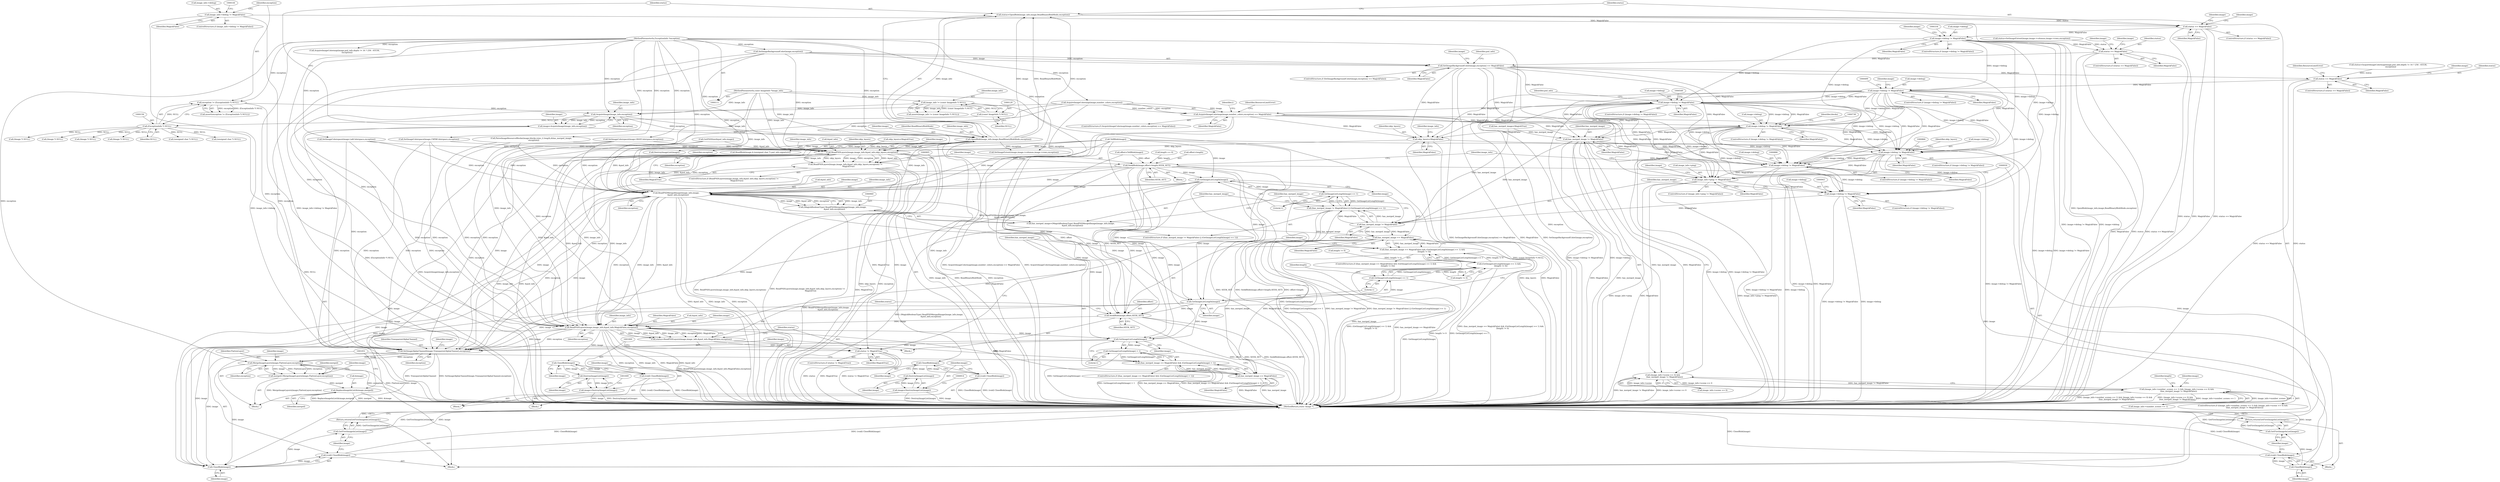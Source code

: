 digraph "0_ImageMagick_4b1b9c0522628887195bad3a6723f7000b0c9a58@pointer" {
"1000328" [label="(Call,image->debug != MagickFalse)"];
"1000177" [label="(Call,status == MagickFalse)"];
"1000169" [label="(Call,status=OpenBlob(image_info,image,ReadBinaryBlobMode,exception))"];
"1000171" [label="(Call,OpenBlob(image_info,image,ReadBinaryBlobMode,exception))"];
"1000166" [label="(Call,AcquireImage(image_info,exception))"];
"1000126" [label="(Call,image_info != (const ImageInfo *) NULL)"];
"1000112" [label="(MethodParameterIn,const ImageInfo *image_info)"];
"1000128" [label="(Call,(const ImageInfo *) NULL)"];
"1000153" [label="(Call,exception != (ExceptionInfo *) NULL)"];
"1000113" [label="(MethodParameterIn,ExceptionInfo *exception)"];
"1000155" [label="(Call,(ExceptionInfo *) NULL)"];
"1000164" [label="(Call,image=AcquireImage(image_info,exception))"];
"1000138" [label="(Call,image_info->debug != MagickFalse)"];
"1000398" [label="(Call,status == MagickFalse)"];
"1000405" [label="(Call,SetImageBackgroundColor(image,exception) == MagickFalse)"];
"1000486" [label="(Call,status == MagickFalse)"];
"1000493" [label="(Call,image->debug != MagickFalse)"];
"1000543" [label="(Call,image->debug != MagickFalse)"];
"1000611" [label="(Call,AcquireImageColormap(image,number_colors,exception) == MagickFalse)"];
"1000732" [label="(Call,image->debug != MagickFalse)"];
"1000839" [label="(Call,skip_layers=MagickFalse)"];
"1000895" [label="(Call,ReadPSDLayers(image,image_info,&psd_info,skip_layers,exception))"];
"1000894" [label="(Call,ReadPSDLayers(image,image_info,&psd_info,skip_layers,exception) !=\n          MagickTrue)"];
"1000995" [label="(Call,status != MagickTrue)"];
"1000906" [label="(Call,CloseBlob(image))"];
"1000904" [label="(Call,(void) CloseBlob(image))"];
"1000910" [label="(Call,DestroyImageList(image))"];
"1000908" [label="(Call,image=DestroyImageList(image))"];
"1000916" [label="(Call,SeekBlob(image,offset+length,SEEK_SET))"];
"1000931" [label="(Call,CloseBlob(image))"];
"1000929" [label="(Call,(void) CloseBlob(image))"];
"1000934" [label="(Call,GetFirstImageInList(image))"];
"1000933" [label="(Return,return(GetFirstImageInList(image));)"];
"1000954" [label="(Call,GetImageListLength(image))"];
"1000953" [label="(Call,GetImageListLength(image) == 1)"];
"1000949" [label="(Call,(has_merged_image != MagickFalse) || (GetImageListLength(image) == 1))"];
"1000961" [label="(Call,ReadPSDMergedImage(image_info,image,\n      &psd_info,exception))"];
"1000959" [label="(Call,(MagickBooleanType) ReadPSDMergedImage(image_info,image,\n      &psd_info,exception))"];
"1000957" [label="(Call,has_merged_image=(MagickBooleanType) ReadPSDMergedImage(image_info,image,\n      &psd_info,exception))"];
"1000969" [label="(Call,has_merged_image == MagickFalse)"];
"1000968" [label="(Call,(has_merged_image == MagickFalse) && (GetImageListLength(image) == 1) &&\n      (length != 0))"];
"1000987" [label="(Call,ReadPSDLayers(image,image_info,&psd_info,MagickFalse,exception))"];
"1000985" [label="(Call,status=ReadPSDLayers(image,image_info,&psd_info,MagickFalse,exception))"];
"1001001" [label="(Call,CloseBlob(image))"];
"1000999" [label="(Call,(void) CloseBlob(image))"];
"1001005" [label="(Call,DestroyImageList(image))"];
"1001003" [label="(Call,image=DestroyImageList(image))"];
"1001013" [label="(Call,has_merged_image == MagickFalse)"];
"1001012" [label="(Call,(has_merged_image == MagickFalse) && (GetImageListLength(image) > 1))"];
"1001017" [label="(Call,GetImageListLength(image))"];
"1001016" [label="(Call,GetImageListLength(image) > 1)"];
"1001022" [label="(Call,SetImageAlphaChannel(image,TransparentAlphaChannel,exception))"];
"1001042" [label="(Call,MergeImageLayers(image,FlattenLayer,exception))"];
"1001040" [label="(Call,merged=MergeImageLayers(image,FlattenLayer,exception))"];
"1001046" [label="(Call,ReplaceImageInList(&image,merged))"];
"1001052" [label="(Call,CloseBlob(image))"];
"1001050" [label="(Call,(void) CloseBlob(image))"];
"1001055" [label="(Call,GetFirstImageInList(image))"];
"1001054" [label="(Return,return(GetFirstImageInList(image));)"];
"1000974" [label="(Call,GetImageListLength(image))"];
"1000973" [label="(Call,GetImageListLength(image) == 1)"];
"1000972" [label="(Call,(GetImageListLength(image) == 1) &&\n      (length != 0))"];
"1000981" [label="(Call,SeekBlob(image,offset,SEEK_SET))"];
"1000855" [label="(Call,has_merged_image != MagickFalse)"];
"1000849" [label="(Call,(image_info->scene == 0) &&\n      (has_merged_image != MagickFalse))"];
"1000843" [label="(Call,(image_info->number_scenes == 1) && (image_info->scene == 0) &&\n      (has_merged_image != MagickFalse))"];
"1000860" [label="(Call,image->debug != MagickFalse)"];
"1000880" [label="(Call,image->debug != MagickFalse)"];
"1000923" [label="(Call,image_info->ping != MagickFalse)"];
"1000937" [label="(Call,image->debug != MagickFalse)"];
"1000950" [label="(Call,has_merged_image != MagickFalse)"];
"1000173" [label="(Identifier,image)"];
"1000951" [label="(Identifier,has_merged_image)"];
"1000937" [label="(Call,image->debug != MagickFalse)"];
"1000139" [label="(Call,image_info->debug)"];
"1000404" [label="(ControlStructure,if (SetImageBackgroundColor(image,exception) == MagickFalse))"];
"1001053" [label="(Identifier,image)"];
"1001055" [label="(Call,GetFirstImageInList(image))"];
"1000492" [label="(ControlStructure,if (image->debug != MagickFalse))"];
"1001003" [label="(Call,image=DestroyImageList(image))"];
"1000939" [label="(Identifier,image)"];
"1000611" [label="(Call,AcquireImageColormap(image,number_colors,exception) == MagickFalse)"];
"1000897" [label="(Identifier,image_info)"];
"1000818" [label="(Call,GetPSDSize(&psd_info,image))"];
"1000497" [label="(Identifier,MagickFalse)"];
"1000610" [label="(ControlStructure,if (AcquireImageColormap(image,number_colors,exception) == MagickFalse))"];
"1001054" [label="(Return,return(GetFirstImageInList(image));)"];
"1001005" [label="(Call,DestroyImageList(image))"];
"1000849" [label="(Call,(image_info->scene == 0) &&\n      (has_merged_image != MagickFalse))"];
"1001049" [label="(Identifier,merged)"];
"1000425" [label="(Call,SetImageColorspace(image,LabColorspace,exception))"];
"1000732" [label="(Call,image->debug != MagickFalse)"];
"1000733" [label="(Call,image->debug)"];
"1000933" [label="(Return,return(GetFirstImageInList(image));)"];
"1000956" [label="(Literal,1)"];
"1000999" [label="(Call,(void) CloseBlob(image))"];
"1001046" [label="(Call,ReplaceImageInList(&image,merged))"];
"1000493" [label="(Call,image->debug != MagickFalse)"];
"1000850" [label="(Call,image_info->scene == 0)"];
"1000557" [label="(Identifier,psd_info)"];
"1000968" [label="(Call,(has_merged_image == MagickFalse) && (GetImageListLength(image) == 1) &&\n      (length != 0))"];
"1001016" [label="(Call,GetImageListLength(image) > 1)"];
"1000174" [label="(Identifier,ReadBinaryBlobMode)"];
"1000128" [label="(Call,(const ImageInfo *) NULL)"];
"1000328" [label="(Call,image->debug != MagickFalse)"];
"1000908" [label="(Call,image=DestroyImageList(image))"];
"1000901" [label="(Identifier,exception)"];
"1000974" [label="(Call,GetImageListLength(image))"];
"1000505" [label="(Identifier,image)"];
"1000906" [label="(Call,CloseBlob(image))"];
"1000964" [label="(Call,&psd_info)"];
"1000924" [label="(Call,image_info->ping)"];
"1000332" [label="(Identifier,MagickFalse)"];
"1000917" [label="(Identifier,image)"];
"1000967" [label="(ControlStructure,if ((has_merged_image == MagickFalse) && (GetImageListLength(image) == 1) &&\n      (length != 0)))"];
"1000893" [label="(ControlStructure,if (ReadPSDLayers(image,image_info,&psd_info,skip_layers,exception) !=\n          MagickTrue))"];
"1000726" [label="(Call,length != 0)"];
"1000488" [label="(Identifier,MagickFalse)"];
"1001045" [label="(Identifier,exception)"];
"1000981" [label="(Call,SeekBlob(image,offset,SEEK_SET))"];
"1001047" [label="(Call,&image)"];
"1000329" [label="(Call,image->debug)"];
"1000169" [label="(Call,status=OpenBlob(image_info,image,ReadBinaryBlobMode,exception))"];
"1000762" [label="(Call,(unsigned char *) NULL)"];
"1000903" [label="(Block,)"];
"1000898" [label="(Call,&psd_info)"];
"1000988" [label="(Identifier,image)"];
"1000397" [label="(ControlStructure,if (status == MagickFalse))"];
"1000983" [label="(Identifier,offset)"];
"1000961" [label="(Call,ReadPSDMergedImage(image_info,image,\n      &psd_info,exception))"];
"1000989" [label="(Identifier,image_info)"];
"1000575" [label="(Call,(unsigned char *) NULL)"];
"1000872" [label="(Identifier,skip_layers)"];
"1000436" [label="(Call,SetImageColorspace(image,CMYKColorspace,exception))"];
"1000948" [label="(ControlStructure,if ((has_merged_image != MagickFalse) || (GetImageListLength(image) == 1)))"];
"1001008" [label="(Call,(Image *) NULL)"];
"1000907" [label="(Identifier,image)"];
"1001050" [label="(Call,(void) CloseBlob(image))"];
"1000186" [label="(Call,(Image *) NULL)"];
"1000367" [label="(Identifier,image)"];
"1000861" [label="(Call,image->debug)"];
"1000490" [label="(Identifier,ResourceLimitError)"];
"1000412" [label="(Identifier,image)"];
"1000994" [label="(ControlStructure,if (status != MagickTrue))"];
"1001023" [label="(Identifier,image)"];
"1000938" [label="(Call,image->debug)"];
"1000731" [label="(ControlStructure,if (image->debug != MagickFalse))"];
"1000972" [label="(Call,(GetImageListLength(image) == 1) &&\n      (length != 0))"];
"1001044" [label="(Identifier,FlattenLayer)"];
"1000978" [label="(Identifier,length)"];
"1000388" [label="(Call,SetImageExtent(image,image->columns,image->rows,exception))"];
"1000543" [label="(Call,image->debug != MagickFalse)"];
"1000936" [label="(ControlStructure,if (image->debug != MagickFalse))"];
"1000910" [label="(Call,DestroyImageList(image))"];
"1000984" [label="(Identifier,SEEK_SET)"];
"1000126" [label="(Call,image_info != (const ImageInfo *) NULL)"];
"1000152" [label="(Call,assert(exception != (ExceptionInfo *) NULL))"];
"1001052" [label="(Call,CloseBlob(image))"];
"1000154" [label="(Identifier,exception)"];
"1000130" [label="(Identifier,NULL)"];
"1000997" [label="(Identifier,MagickTrue)"];
"1001019" [label="(Literal,1)"];
"1000952" [label="(Identifier,MagickFalse)"];
"1000486" [label="(Call,status == MagickFalse)"];
"1001006" [label="(Identifier,image)"];
"1000494" [label="(Call,image->debug)"];
"1000894" [label="(Call,ReadPSDLayers(image,image_info,&psd_info,skip_layers,exception) !=\n          MagickTrue)"];
"1000980" [label="(Block,)"];
"1001011" [label="(ControlStructure,if ((has_merged_image == MagickFalse) && (GetImageListLength(image) > 1)))"];
"1001043" [label="(Identifier,image)"];
"1000900" [label="(Identifier,skip_layers)"];
"1001015" [label="(Identifier,MagickFalse)"];
"1000871" [label="(Call,skip_layers=MagickTrue)"];
"1000504" [label="(Call,SetImageColorspace(image,GRAYColorspace,exception))"];
"1000993" [label="(Identifier,exception)"];
"1000973" [label="(Call,GetImageListLength(image) == 1)"];
"1000977" [label="(Call,length != 0)"];
"1001041" [label="(Identifier,merged)"];
"1000925" [label="(Identifier,image_info)"];
"1001048" [label="(Identifier,image)"];
"1000544" [label="(Call,image->debug)"];
"1000881" [label="(Call,image->debug)"];
"1000405" [label="(Call,SetImageBackgroundColor(image,exception) == MagickFalse)"];
"1000879" [label="(ControlStructure,if (image->debug != MagickFalse))"];
"1000749" [label="(Identifier,blocks)"];
"1000971" [label="(Identifier,MagickFalse)"];
"1000941" [label="(Identifier,MagickFalse)"];
"1000403" [label="(Identifier,image)"];
"1000472" [label="(Call,status=AcquireImageColormap(image,psd_info.depth != 16 ? 256 : 65536,\n        exception))"];
"1000178" [label="(Identifier,status)"];
"1000959" [label="(Call,(MagickBooleanType) ReadPSDMergedImage(image_info,image,\n      &psd_info,exception))"];
"1000996" [label="(Identifier,status)"];
"1000495" [label="(Identifier,image)"];
"1000904" [label="(Call,(void) CloseBlob(image))"];
"1000857" [label="(Identifier,MagickFalse)"];
"1000982" [label="(Identifier,image)"];
"1000992" [label="(Identifier,MagickFalse)"];
"1000860" [label="(Call,image->debug != MagickFalse)"];
"1001001" [label="(Call,CloseBlob(image))"];
"1000191" [label="(Identifier,image)"];
"1001018" [label="(Identifier,image)"];
"1000400" [label="(Identifier,MagickFalse)"];
"1000835" [label="(Call,offset=TellBlob(image))"];
"1000923" [label="(Call,image_info->ping != MagickFalse)"];
"1000864" [label="(Identifier,MagickFalse)"];
"1000327" [label="(ControlStructure,if (image->debug != MagickFalse))"];
"1000841" [label="(Identifier,MagickFalse)"];
"1001040" [label="(Call,merged=MergeImageLayers(image,FlattenLayer,exception))"];
"1000177" [label="(Call,status == MagickFalse)"];
"1000911" [label="(Identifier,image)"];
"1000957" [label="(Call,has_merged_image=(MagickBooleanType) ReadPSDMergedImage(image_info,image,\n      &psd_info,exception))"];
"1000875" [label="(Call,length == 0)"];
"1000963" [label="(Identifier,image)"];
"1000928" [label="(Block,)"];
"1000612" [label="(Call,AcquireImageColormap(image,number_colors,exception))"];
"1000884" [label="(Identifier,MagickFalse)"];
"1000153" [label="(Call,exception != (ExceptionInfo *) NULL)"];
"1000843" [label="(Call,(image_info->number_scenes == 1) && (image_info->scene == 0) &&\n      (has_merged_image != MagickFalse))"];
"1000995" [label="(Call,status != MagickTrue)"];
"1001012" [label="(Call,(has_merged_image == MagickFalse) && (GetImageListLength(image) > 1))"];
"1000921" [label="(Identifier,SEEK_SET)"];
"1000416" [label="(Call,(Image *) NULL)"];
"1000896" [label="(Identifier,image)"];
"1000913" [label="(Call,(Image *) NULL)"];
"1000954" [label="(Call,GetImageListLength(image))"];
"1000125" [label="(Call,assert(image_info != (const ImageInfo *) NULL))"];
"1000909" [label="(Identifier,image)"];
"1000172" [label="(Identifier,image_info)"];
"1001024" [label="(Identifier,TransparentAlphaChannel)"];
"1000929" [label="(Call,(void) CloseBlob(image))"];
"1000182" [label="(Identifier,image)"];
"1000953" [label="(Call,GetImageListLength(image) == 1)"];
"1001004" [label="(Identifier,image)"];
"1000934" [label="(Call,GetFirstImageInList(image))"];
"1000622" [label="(Identifier,i)"];
"1000955" [label="(Identifier,image)"];
"1000167" [label="(Identifier,image_info)"];
"1000114" [label="(Block,)"];
"1000183" [label="(Call,DestroyImageList(image))"];
"1000958" [label="(Identifier,has_merged_image)"];
"1000474" [label="(Call,AcquireImageColormap(image,psd_info.depth != 16 ? 256 : 65536,\n        exception))"];
"1000969" [label="(Call,has_merged_image == MagickFalse)"];
"1001002" [label="(Identifier,image)"];
"1000998" [label="(Block,)"];
"1000138" [label="(Call,image_info->debug != MagickFalse)"];
"1000127" [label="(Identifier,image_info)"];
"1000179" [label="(Identifier,MagickFalse)"];
"1000990" [label="(Call,&psd_info)"];
"1000927" [label="(Identifier,MagickFalse)"];
"1000844" [label="(Call,image_info->number_scenes == 1)"];
"1000618" [label="(Identifier,ResourceLimitError)"];
"1000407" [label="(Identifier,image)"];
"1001029" [label="(Identifier,image)"];
"1000876" [label="(Identifier,length)"];
"1000487" [label="(Identifier,status)"];
"1000113" [label="(MethodParameterIn,ExceptionInfo *exception)"];
"1001042" [label="(Call,MergeImageLayers(image,FlattenLayer,exception))"];
"1000170" [label="(Identifier,status)"];
"1000168" [label="(Identifier,exception)"];
"1000399" [label="(Identifier,status)"];
"1000422" [label="(Identifier,psd_info)"];
"1000137" [label="(ControlStructure,if (image_info->debug != MagickFalse))"];
"1000962" [label="(Identifier,image_info)"];
"1000935" [label="(Identifier,image)"];
"1000892" [label="(Block,)"];
"1000966" [label="(Identifier,exception)"];
"1001020" [label="(Block,)"];
"1000922" [label="(ControlStructure,if (image_info->ping != MagickFalse))"];
"1001013" [label="(Call,has_merged_image == MagickFalse)"];
"1000842" [label="(ControlStructure,if ((image_info->number_scenes == 1) && (image_info->scene == 0) &&\n      (has_merged_image != MagickFalse)))"];
"1000880" [label="(Call,image->debug != MagickFalse)"];
"1001014" [label="(Identifier,has_merged_image)"];
"1000856" [label="(Identifier,has_merged_image)"];
"1000196" [label="(Call,ReadBlob(image,4,(unsigned char *) psd_info.signature))"];
"1000895" [label="(Call,ReadPSDLayers(image,image_info,&psd_info,skip_layers,exception))"];
"1000157" [label="(Identifier,NULL)"];
"1000932" [label="(Identifier,image)"];
"1000949" [label="(Call,(has_merged_image != MagickFalse) || (GetImageListLength(image) == 1))"];
"1000542" [label="(ControlStructure,if (image->debug != MagickFalse))"];
"1000987" [label="(Call,ReadPSDLayers(image,image_info,&psd_info,MagickFalse,exception))"];
"1000409" [label="(Identifier,MagickFalse)"];
"1000950" [label="(Call,has_merged_image != MagickFalse)"];
"1000975" [label="(Identifier,image)"];
"1000902" [label="(Identifier,MagickTrue)"];
"1000406" [label="(Call,SetImageBackgroundColor(image,exception))"];
"1000616" [label="(Identifier,MagickFalse)"];
"1000859" [label="(ControlStructure,if (image->debug != MagickFalse))"];
"1000837" [label="(Call,TellBlob(image))"];
"1000142" [label="(Identifier,MagickFalse)"];
"1000176" [label="(ControlStructure,if (status == MagickFalse))"];
"1000398" [label="(Call,status == MagickFalse)"];
"1000918" [label="(Call,offset+length)"];
"1001017" [label="(Call,GetImageListLength(image))"];
"1001056" [label="(Identifier,image)"];
"1000718" [label="(Call,has_merged_image=MagickTrue)"];
"1000386" [label="(Call,status=SetImageExtent(image,image->columns,image->rows,exception))"];
"1000916" [label="(Call,SeekBlob(image,offset+length,SEEK_SET))"];
"1000976" [label="(Literal,1)"];
"1000171" [label="(Call,OpenBlob(image_info,image,ReadBinaryBlobMode,exception))"];
"1000986" [label="(Identifier,status)"];
"1000931" [label="(Call,CloseBlob(image))"];
"1000970" [label="(Identifier,has_merged_image)"];
"1000862" [label="(Identifier,image)"];
"1000846" [label="(Identifier,image_info)"];
"1000839" [label="(Call,skip_layers=MagickFalse)"];
"1000855" [label="(Call,has_merged_image != MagickFalse)"];
"1000155" [label="(Call,(ExceptionInfo *) NULL)"];
"1000112" [label="(MethodParameterIn,const ImageInfo *image_info)"];
"1001025" [label="(Identifier,exception)"];
"1000840" [label="(Identifier,skip_layers)"];
"1000166" [label="(Call,AcquireImage(image_info,exception))"];
"1001057" [label="(MethodReturn,static Image *)"];
"1000165" [label="(Identifier,image)"];
"1000801" [label="(Call,ParseImageResourceBlocks(image,blocks,(size_t) length,&has_merged_image,\n        exception))"];
"1000485" [label="(ControlStructure,if (status == MagickFalse))"];
"1000164" [label="(Call,image=AcquireImage(image_info,exception))"];
"1000736" [label="(Identifier,MagickFalse)"];
"1000985" [label="(Call,status=ReadPSDLayers(image,image_info,&psd_info,MagickFalse,exception))"];
"1000547" [label="(Identifier,MagickFalse)"];
"1000175" [label="(Identifier,exception)"];
"1001022" [label="(Call,SetImageAlphaChannel(image,TransparentAlphaChannel,exception))"];
"1000328" -> "1000327"  [label="AST: "];
"1000328" -> "1000332"  [label="CFG: "];
"1000329" -> "1000328"  [label="AST: "];
"1000332" -> "1000328"  [label="AST: "];
"1000334" -> "1000328"  [label="CFG: "];
"1000367" -> "1000328"  [label="CFG: "];
"1000328" -> "1001057"  [label="DDG: image->debug != MagickFalse"];
"1000328" -> "1001057"  [label="DDG: image->debug"];
"1000177" -> "1000328"  [label="DDG: MagickFalse"];
"1000328" -> "1000398"  [label="DDG: MagickFalse"];
"1000328" -> "1000493"  [label="DDG: image->debug"];
"1000328" -> "1000543"  [label="DDG: image->debug"];
"1000328" -> "1000732"  [label="DDG: image->debug"];
"1000328" -> "1000860"  [label="DDG: image->debug"];
"1000328" -> "1000880"  [label="DDG: image->debug"];
"1000328" -> "1000937"  [label="DDG: image->debug"];
"1000177" -> "1000176"  [label="AST: "];
"1000177" -> "1000179"  [label="CFG: "];
"1000178" -> "1000177"  [label="AST: "];
"1000179" -> "1000177"  [label="AST: "];
"1000182" -> "1000177"  [label="CFG: "];
"1000191" -> "1000177"  [label="CFG: "];
"1000177" -> "1001057"  [label="DDG: status"];
"1000177" -> "1001057"  [label="DDG: MagickFalse"];
"1000177" -> "1001057"  [label="DDG: status == MagickFalse"];
"1000169" -> "1000177"  [label="DDG: status"];
"1000138" -> "1000177"  [label="DDG: MagickFalse"];
"1000169" -> "1000114"  [label="AST: "];
"1000169" -> "1000171"  [label="CFG: "];
"1000170" -> "1000169"  [label="AST: "];
"1000171" -> "1000169"  [label="AST: "];
"1000178" -> "1000169"  [label="CFG: "];
"1000169" -> "1001057"  [label="DDG: OpenBlob(image_info,image,ReadBinaryBlobMode,exception)"];
"1000171" -> "1000169"  [label="DDG: image_info"];
"1000171" -> "1000169"  [label="DDG: image"];
"1000171" -> "1000169"  [label="DDG: ReadBinaryBlobMode"];
"1000171" -> "1000169"  [label="DDG: exception"];
"1000171" -> "1000175"  [label="CFG: "];
"1000172" -> "1000171"  [label="AST: "];
"1000173" -> "1000171"  [label="AST: "];
"1000174" -> "1000171"  [label="AST: "];
"1000175" -> "1000171"  [label="AST: "];
"1000171" -> "1001057"  [label="DDG: image_info"];
"1000171" -> "1001057"  [label="DDG: ReadBinaryBlobMode"];
"1000171" -> "1001057"  [label="DDG: exception"];
"1000166" -> "1000171"  [label="DDG: image_info"];
"1000166" -> "1000171"  [label="DDG: exception"];
"1000112" -> "1000171"  [label="DDG: image_info"];
"1000164" -> "1000171"  [label="DDG: image"];
"1000113" -> "1000171"  [label="DDG: exception"];
"1000171" -> "1000183"  [label="DDG: image"];
"1000171" -> "1000196"  [label="DDG: image"];
"1000171" -> "1000388"  [label="DDG: exception"];
"1000171" -> "1000895"  [label="DDG: image_info"];
"1000171" -> "1000961"  [label="DDG: image_info"];
"1000171" -> "1000987"  [label="DDG: image_info"];
"1000166" -> "1000164"  [label="AST: "];
"1000166" -> "1000168"  [label="CFG: "];
"1000167" -> "1000166"  [label="AST: "];
"1000168" -> "1000166"  [label="AST: "];
"1000164" -> "1000166"  [label="CFG: "];
"1000166" -> "1000164"  [label="DDG: image_info"];
"1000166" -> "1000164"  [label="DDG: exception"];
"1000126" -> "1000166"  [label="DDG: image_info"];
"1000112" -> "1000166"  [label="DDG: image_info"];
"1000153" -> "1000166"  [label="DDG: exception"];
"1000113" -> "1000166"  [label="DDG: exception"];
"1000126" -> "1000125"  [label="AST: "];
"1000126" -> "1000128"  [label="CFG: "];
"1000127" -> "1000126"  [label="AST: "];
"1000128" -> "1000126"  [label="AST: "];
"1000125" -> "1000126"  [label="CFG: "];
"1000126" -> "1001057"  [label="DDG: (const ImageInfo *) NULL"];
"1000126" -> "1000125"  [label="DDG: image_info"];
"1000126" -> "1000125"  [label="DDG: (const ImageInfo *) NULL"];
"1000112" -> "1000126"  [label="DDG: image_info"];
"1000128" -> "1000126"  [label="DDG: NULL"];
"1000112" -> "1000111"  [label="AST: "];
"1000112" -> "1001057"  [label="DDG: image_info"];
"1000112" -> "1000895"  [label="DDG: image_info"];
"1000112" -> "1000961"  [label="DDG: image_info"];
"1000112" -> "1000987"  [label="DDG: image_info"];
"1000128" -> "1000130"  [label="CFG: "];
"1000129" -> "1000128"  [label="AST: "];
"1000130" -> "1000128"  [label="AST: "];
"1000128" -> "1000155"  [label="DDG: NULL"];
"1000153" -> "1000152"  [label="AST: "];
"1000153" -> "1000155"  [label="CFG: "];
"1000154" -> "1000153"  [label="AST: "];
"1000155" -> "1000153"  [label="AST: "];
"1000152" -> "1000153"  [label="CFG: "];
"1000153" -> "1001057"  [label="DDG: (ExceptionInfo *) NULL"];
"1000153" -> "1000152"  [label="DDG: exception"];
"1000153" -> "1000152"  [label="DDG: (ExceptionInfo *) NULL"];
"1000113" -> "1000153"  [label="DDG: exception"];
"1000155" -> "1000153"  [label="DDG: NULL"];
"1000113" -> "1000111"  [label="AST: "];
"1000113" -> "1001057"  [label="DDG: exception"];
"1000113" -> "1000388"  [label="DDG: exception"];
"1000113" -> "1000406"  [label="DDG: exception"];
"1000113" -> "1000425"  [label="DDG: exception"];
"1000113" -> "1000436"  [label="DDG: exception"];
"1000113" -> "1000474"  [label="DDG: exception"];
"1000113" -> "1000504"  [label="DDG: exception"];
"1000113" -> "1000612"  [label="DDG: exception"];
"1000113" -> "1000801"  [label="DDG: exception"];
"1000113" -> "1000895"  [label="DDG: exception"];
"1000113" -> "1000961"  [label="DDG: exception"];
"1000113" -> "1000987"  [label="DDG: exception"];
"1000113" -> "1001022"  [label="DDG: exception"];
"1000113" -> "1001042"  [label="DDG: exception"];
"1000155" -> "1000157"  [label="CFG: "];
"1000156" -> "1000155"  [label="AST: "];
"1000157" -> "1000155"  [label="AST: "];
"1000155" -> "1001057"  [label="DDG: NULL"];
"1000155" -> "1000186"  [label="DDG: NULL"];
"1000155" -> "1000416"  [label="DDG: NULL"];
"1000155" -> "1000575"  [label="DDG: NULL"];
"1000155" -> "1000762"  [label="DDG: NULL"];
"1000155" -> "1000913"  [label="DDG: NULL"];
"1000155" -> "1001008"  [label="DDG: NULL"];
"1000164" -> "1000114"  [label="AST: "];
"1000165" -> "1000164"  [label="AST: "];
"1000170" -> "1000164"  [label="CFG: "];
"1000164" -> "1001057"  [label="DDG: AcquireImage(image_info,exception)"];
"1000138" -> "1000137"  [label="AST: "];
"1000138" -> "1000142"  [label="CFG: "];
"1000139" -> "1000138"  [label="AST: "];
"1000142" -> "1000138"  [label="AST: "];
"1000144" -> "1000138"  [label="CFG: "];
"1000154" -> "1000138"  [label="CFG: "];
"1000138" -> "1001057"  [label="DDG: image_info->debug"];
"1000138" -> "1001057"  [label="DDG: image_info->debug != MagickFalse"];
"1000398" -> "1000397"  [label="AST: "];
"1000398" -> "1000400"  [label="CFG: "];
"1000399" -> "1000398"  [label="AST: "];
"1000400" -> "1000398"  [label="AST: "];
"1000403" -> "1000398"  [label="CFG: "];
"1000407" -> "1000398"  [label="CFG: "];
"1000398" -> "1001057"  [label="DDG: status == MagickFalse"];
"1000398" -> "1001057"  [label="DDG: MagickFalse"];
"1000398" -> "1001057"  [label="DDG: status"];
"1000386" -> "1000398"  [label="DDG: status"];
"1000398" -> "1000405"  [label="DDG: MagickFalse"];
"1000405" -> "1000404"  [label="AST: "];
"1000405" -> "1000409"  [label="CFG: "];
"1000406" -> "1000405"  [label="AST: "];
"1000409" -> "1000405"  [label="AST: "];
"1000412" -> "1000405"  [label="CFG: "];
"1000422" -> "1000405"  [label="CFG: "];
"1000405" -> "1001057"  [label="DDG: SetImageBackgroundColor(image,exception) == MagickFalse"];
"1000405" -> "1001057"  [label="DDG: MagickFalse"];
"1000405" -> "1001057"  [label="DDG: SetImageBackgroundColor(image,exception)"];
"1000406" -> "1000405"  [label="DDG: image"];
"1000406" -> "1000405"  [label="DDG: exception"];
"1000405" -> "1000486"  [label="DDG: MagickFalse"];
"1000405" -> "1000543"  [label="DDG: MagickFalse"];
"1000405" -> "1000732"  [label="DDG: MagickFalse"];
"1000405" -> "1000839"  [label="DDG: MagickFalse"];
"1000405" -> "1000855"  [label="DDG: MagickFalse"];
"1000405" -> "1000860"  [label="DDG: MagickFalse"];
"1000405" -> "1000880"  [label="DDG: MagickFalse"];
"1000405" -> "1000923"  [label="DDG: MagickFalse"];
"1000486" -> "1000485"  [label="AST: "];
"1000486" -> "1000488"  [label="CFG: "];
"1000487" -> "1000486"  [label="AST: "];
"1000488" -> "1000486"  [label="AST: "];
"1000490" -> "1000486"  [label="CFG: "];
"1000495" -> "1000486"  [label="CFG: "];
"1000486" -> "1001057"  [label="DDG: status == MagickFalse"];
"1000486" -> "1001057"  [label="DDG: status"];
"1000472" -> "1000486"  [label="DDG: status"];
"1000486" -> "1000493"  [label="DDG: MagickFalse"];
"1000493" -> "1000492"  [label="AST: "];
"1000493" -> "1000497"  [label="CFG: "];
"1000494" -> "1000493"  [label="AST: "];
"1000497" -> "1000493"  [label="AST: "];
"1000499" -> "1000493"  [label="CFG: "];
"1000505" -> "1000493"  [label="CFG: "];
"1000493" -> "1001057"  [label="DDG: image->debug"];
"1000493" -> "1001057"  [label="DDG: image->debug != MagickFalse"];
"1000493" -> "1000543"  [label="DDG: image->debug"];
"1000493" -> "1000543"  [label="DDG: MagickFalse"];
"1000493" -> "1000732"  [label="DDG: image->debug"];
"1000493" -> "1000732"  [label="DDG: MagickFalse"];
"1000493" -> "1000839"  [label="DDG: MagickFalse"];
"1000493" -> "1000855"  [label="DDG: MagickFalse"];
"1000493" -> "1000860"  [label="DDG: image->debug"];
"1000493" -> "1000860"  [label="DDG: MagickFalse"];
"1000493" -> "1000880"  [label="DDG: image->debug"];
"1000493" -> "1000880"  [label="DDG: MagickFalse"];
"1000493" -> "1000923"  [label="DDG: MagickFalse"];
"1000493" -> "1000937"  [label="DDG: image->debug"];
"1000543" -> "1000542"  [label="AST: "];
"1000543" -> "1000547"  [label="CFG: "];
"1000544" -> "1000543"  [label="AST: "];
"1000547" -> "1000543"  [label="AST: "];
"1000549" -> "1000543"  [label="CFG: "];
"1000557" -> "1000543"  [label="CFG: "];
"1000543" -> "1001057"  [label="DDG: image->debug != MagickFalse"];
"1000543" -> "1001057"  [label="DDG: image->debug"];
"1000543" -> "1000611"  [label="DDG: MagickFalse"];
"1000543" -> "1000732"  [label="DDG: image->debug"];
"1000543" -> "1000732"  [label="DDG: MagickFalse"];
"1000543" -> "1000839"  [label="DDG: MagickFalse"];
"1000543" -> "1000855"  [label="DDG: MagickFalse"];
"1000543" -> "1000860"  [label="DDG: image->debug"];
"1000543" -> "1000860"  [label="DDG: MagickFalse"];
"1000543" -> "1000880"  [label="DDG: image->debug"];
"1000543" -> "1000880"  [label="DDG: MagickFalse"];
"1000543" -> "1000923"  [label="DDG: MagickFalse"];
"1000543" -> "1000937"  [label="DDG: image->debug"];
"1000611" -> "1000610"  [label="AST: "];
"1000611" -> "1000616"  [label="CFG: "];
"1000612" -> "1000611"  [label="AST: "];
"1000616" -> "1000611"  [label="AST: "];
"1000618" -> "1000611"  [label="CFG: "];
"1000622" -> "1000611"  [label="CFG: "];
"1000611" -> "1001057"  [label="DDG: AcquireImageColormap(image,number_colors,exception) == MagickFalse"];
"1000611" -> "1001057"  [label="DDG: AcquireImageColormap(image,number_colors,exception)"];
"1000612" -> "1000611"  [label="DDG: image"];
"1000612" -> "1000611"  [label="DDG: number_colors"];
"1000612" -> "1000611"  [label="DDG: exception"];
"1000611" -> "1000732"  [label="DDG: MagickFalse"];
"1000611" -> "1000839"  [label="DDG: MagickFalse"];
"1000611" -> "1000855"  [label="DDG: MagickFalse"];
"1000611" -> "1000860"  [label="DDG: MagickFalse"];
"1000611" -> "1000880"  [label="DDG: MagickFalse"];
"1000611" -> "1000923"  [label="DDG: MagickFalse"];
"1000732" -> "1000731"  [label="AST: "];
"1000732" -> "1000736"  [label="CFG: "];
"1000733" -> "1000732"  [label="AST: "];
"1000736" -> "1000732"  [label="AST: "];
"1000738" -> "1000732"  [label="CFG: "];
"1000749" -> "1000732"  [label="CFG: "];
"1000732" -> "1001057"  [label="DDG: image->debug != MagickFalse"];
"1000732" -> "1001057"  [label="DDG: image->debug"];
"1000732" -> "1000839"  [label="DDG: MagickFalse"];
"1000732" -> "1000855"  [label="DDG: MagickFalse"];
"1000732" -> "1000860"  [label="DDG: image->debug"];
"1000732" -> "1000860"  [label="DDG: MagickFalse"];
"1000732" -> "1000880"  [label="DDG: image->debug"];
"1000732" -> "1000880"  [label="DDG: MagickFalse"];
"1000732" -> "1000923"  [label="DDG: MagickFalse"];
"1000732" -> "1000937"  [label="DDG: image->debug"];
"1000839" -> "1000114"  [label="AST: "];
"1000839" -> "1000841"  [label="CFG: "];
"1000840" -> "1000839"  [label="AST: "];
"1000841" -> "1000839"  [label="AST: "];
"1000846" -> "1000839"  [label="CFG: "];
"1000839" -> "1001057"  [label="DDG: skip_layers"];
"1000839" -> "1001057"  [label="DDG: MagickFalse"];
"1000839" -> "1000895"  [label="DDG: skip_layers"];
"1000895" -> "1000894"  [label="AST: "];
"1000895" -> "1000901"  [label="CFG: "];
"1000896" -> "1000895"  [label="AST: "];
"1000897" -> "1000895"  [label="AST: "];
"1000898" -> "1000895"  [label="AST: "];
"1000900" -> "1000895"  [label="AST: "];
"1000901" -> "1000895"  [label="AST: "];
"1000902" -> "1000895"  [label="CFG: "];
"1000895" -> "1001057"  [label="DDG: image_info"];
"1000895" -> "1001057"  [label="DDG: &psd_info"];
"1000895" -> "1001057"  [label="DDG: skip_layers"];
"1000895" -> "1001057"  [label="DDG: exception"];
"1000895" -> "1000894"  [label="DDG: &psd_info"];
"1000895" -> "1000894"  [label="DDG: image_info"];
"1000895" -> "1000894"  [label="DDG: skip_layers"];
"1000895" -> "1000894"  [label="DDG: image"];
"1000895" -> "1000894"  [label="DDG: exception"];
"1000837" -> "1000895"  [label="DDG: image"];
"1000818" -> "1000895"  [label="DDG: &psd_info"];
"1000871" -> "1000895"  [label="DDG: skip_layers"];
"1000425" -> "1000895"  [label="DDG: exception"];
"1000504" -> "1000895"  [label="DDG: exception"];
"1000406" -> "1000895"  [label="DDG: exception"];
"1000801" -> "1000895"  [label="DDG: exception"];
"1000612" -> "1000895"  [label="DDG: exception"];
"1000436" -> "1000895"  [label="DDG: exception"];
"1000895" -> "1000906"  [label="DDG: image"];
"1000895" -> "1000916"  [label="DDG: image"];
"1000895" -> "1000961"  [label="DDG: image_info"];
"1000895" -> "1000961"  [label="DDG: &psd_info"];
"1000895" -> "1000961"  [label="DDG: exception"];
"1000895" -> "1000987"  [label="DDG: image_info"];
"1000895" -> "1000987"  [label="DDG: &psd_info"];
"1000895" -> "1000987"  [label="DDG: exception"];
"1000895" -> "1001022"  [label="DDG: exception"];
"1000894" -> "1000893"  [label="AST: "];
"1000894" -> "1000902"  [label="CFG: "];
"1000902" -> "1000894"  [label="AST: "];
"1000905" -> "1000894"  [label="CFG: "];
"1000917" -> "1000894"  [label="CFG: "];
"1000894" -> "1001057"  [label="DDG: ReadPSDLayers(image,image_info,&psd_info,skip_layers,exception)"];
"1000894" -> "1001057"  [label="DDG: ReadPSDLayers(image,image_info,&psd_info,skip_layers,exception) !=\n          MagickTrue"];
"1000894" -> "1001057"  [label="DDG: MagickTrue"];
"1000894" -> "1000995"  [label="DDG: MagickTrue"];
"1000995" -> "1000994"  [label="AST: "];
"1000995" -> "1000997"  [label="CFG: "];
"1000996" -> "1000995"  [label="AST: "];
"1000997" -> "1000995"  [label="AST: "];
"1001000" -> "1000995"  [label="CFG: "];
"1001014" -> "1000995"  [label="CFG: "];
"1000995" -> "1001057"  [label="DDG: status"];
"1000995" -> "1001057"  [label="DDG: MagickTrue"];
"1000995" -> "1001057"  [label="DDG: status != MagickTrue"];
"1000985" -> "1000995"  [label="DDG: status"];
"1000906" -> "1000904"  [label="AST: "];
"1000906" -> "1000907"  [label="CFG: "];
"1000907" -> "1000906"  [label="AST: "];
"1000904" -> "1000906"  [label="CFG: "];
"1000906" -> "1000904"  [label="DDG: image"];
"1000906" -> "1000910"  [label="DDG: image"];
"1000904" -> "1000903"  [label="AST: "];
"1000905" -> "1000904"  [label="AST: "];
"1000909" -> "1000904"  [label="CFG: "];
"1000904" -> "1001057"  [label="DDG: (void) CloseBlob(image)"];
"1000904" -> "1001057"  [label="DDG: CloseBlob(image)"];
"1000910" -> "1000908"  [label="AST: "];
"1000910" -> "1000911"  [label="CFG: "];
"1000911" -> "1000910"  [label="AST: "];
"1000908" -> "1000910"  [label="CFG: "];
"1000910" -> "1000908"  [label="DDG: image"];
"1000908" -> "1000903"  [label="AST: "];
"1000909" -> "1000908"  [label="AST: "];
"1000914" -> "1000908"  [label="CFG: "];
"1000908" -> "1001057"  [label="DDG: DestroyImageList(image)"];
"1000908" -> "1001057"  [label="DDG: image"];
"1000916" -> "1000892"  [label="AST: "];
"1000916" -> "1000921"  [label="CFG: "];
"1000917" -> "1000916"  [label="AST: "];
"1000918" -> "1000916"  [label="AST: "];
"1000921" -> "1000916"  [label="AST: "];
"1000925" -> "1000916"  [label="CFG: "];
"1000916" -> "1001057"  [label="DDG: offset+length"];
"1000916" -> "1001057"  [label="DDG: SEEK_SET"];
"1000916" -> "1001057"  [label="DDG: SeekBlob(image,offset+length,SEEK_SET)"];
"1000835" -> "1000916"  [label="DDG: offset"];
"1000875" -> "1000916"  [label="DDG: length"];
"1000916" -> "1000931"  [label="DDG: image"];
"1000916" -> "1000954"  [label="DDG: image"];
"1000916" -> "1000961"  [label="DDG: image"];
"1000916" -> "1000974"  [label="DDG: image"];
"1000916" -> "1000981"  [label="DDG: image"];
"1000916" -> "1000981"  [label="DDG: SEEK_SET"];
"1000916" -> "1001017"  [label="DDG: image"];
"1000916" -> "1001022"  [label="DDG: image"];
"1000916" -> "1001052"  [label="DDG: image"];
"1000931" -> "1000929"  [label="AST: "];
"1000931" -> "1000932"  [label="CFG: "];
"1000932" -> "1000931"  [label="AST: "];
"1000929" -> "1000931"  [label="CFG: "];
"1000931" -> "1000929"  [label="DDG: image"];
"1000837" -> "1000931"  [label="DDG: image"];
"1000931" -> "1000934"  [label="DDG: image"];
"1000929" -> "1000928"  [label="AST: "];
"1000930" -> "1000929"  [label="AST: "];
"1000935" -> "1000929"  [label="CFG: "];
"1000929" -> "1001057"  [label="DDG: (void) CloseBlob(image)"];
"1000929" -> "1001057"  [label="DDG: CloseBlob(image)"];
"1000934" -> "1000933"  [label="AST: "];
"1000934" -> "1000935"  [label="CFG: "];
"1000935" -> "1000934"  [label="AST: "];
"1000933" -> "1000934"  [label="CFG: "];
"1000934" -> "1001057"  [label="DDG: image"];
"1000934" -> "1001057"  [label="DDG: GetFirstImageInList(image)"];
"1000934" -> "1000933"  [label="DDG: GetFirstImageInList(image)"];
"1000933" -> "1000928"  [label="AST: "];
"1001057" -> "1000933"  [label="CFG: "];
"1000933" -> "1001057"  [label="DDG: <RET>"];
"1000954" -> "1000953"  [label="AST: "];
"1000954" -> "1000955"  [label="CFG: "];
"1000955" -> "1000954"  [label="AST: "];
"1000956" -> "1000954"  [label="CFG: "];
"1000954" -> "1000953"  [label="DDG: image"];
"1000837" -> "1000954"  [label="DDG: image"];
"1000954" -> "1000961"  [label="DDG: image"];
"1000954" -> "1000974"  [label="DDG: image"];
"1000954" -> "1000981"  [label="DDG: image"];
"1000954" -> "1001017"  [label="DDG: image"];
"1000954" -> "1001022"  [label="DDG: image"];
"1000954" -> "1001052"  [label="DDG: image"];
"1000953" -> "1000949"  [label="AST: "];
"1000953" -> "1000956"  [label="CFG: "];
"1000956" -> "1000953"  [label="AST: "];
"1000949" -> "1000953"  [label="CFG: "];
"1000953" -> "1001057"  [label="DDG: GetImageListLength(image)"];
"1000953" -> "1000949"  [label="DDG: GetImageListLength(image)"];
"1000953" -> "1000949"  [label="DDG: 1"];
"1000949" -> "1000948"  [label="AST: "];
"1000949" -> "1000950"  [label="CFG: "];
"1000950" -> "1000949"  [label="AST: "];
"1000958" -> "1000949"  [label="CFG: "];
"1000970" -> "1000949"  [label="CFG: "];
"1000949" -> "1001057"  [label="DDG: GetImageListLength(image) == 1"];
"1000949" -> "1001057"  [label="DDG: has_merged_image != MagickFalse"];
"1000949" -> "1001057"  [label="DDG: (has_merged_image != MagickFalse) || (GetImageListLength(image) == 1)"];
"1000950" -> "1000949"  [label="DDG: has_merged_image"];
"1000950" -> "1000949"  [label="DDG: MagickFalse"];
"1000961" -> "1000959"  [label="AST: "];
"1000961" -> "1000966"  [label="CFG: "];
"1000962" -> "1000961"  [label="AST: "];
"1000963" -> "1000961"  [label="AST: "];
"1000964" -> "1000961"  [label="AST: "];
"1000966" -> "1000961"  [label="AST: "];
"1000959" -> "1000961"  [label="CFG: "];
"1000961" -> "1001057"  [label="DDG: &psd_info"];
"1000961" -> "1001057"  [label="DDG: image_info"];
"1000961" -> "1001057"  [label="DDG: exception"];
"1000961" -> "1000959"  [label="DDG: image_info"];
"1000961" -> "1000959"  [label="DDG: image"];
"1000961" -> "1000959"  [label="DDG: &psd_info"];
"1000961" -> "1000959"  [label="DDG: exception"];
"1000837" -> "1000961"  [label="DDG: image"];
"1000818" -> "1000961"  [label="DDG: &psd_info"];
"1000425" -> "1000961"  [label="DDG: exception"];
"1000504" -> "1000961"  [label="DDG: exception"];
"1000406" -> "1000961"  [label="DDG: exception"];
"1000801" -> "1000961"  [label="DDG: exception"];
"1000612" -> "1000961"  [label="DDG: exception"];
"1000436" -> "1000961"  [label="DDG: exception"];
"1000961" -> "1000974"  [label="DDG: image"];
"1000961" -> "1000981"  [label="DDG: image"];
"1000961" -> "1000987"  [label="DDG: image_info"];
"1000961" -> "1000987"  [label="DDG: &psd_info"];
"1000961" -> "1000987"  [label="DDG: exception"];
"1000961" -> "1001017"  [label="DDG: image"];
"1000961" -> "1001022"  [label="DDG: image"];
"1000961" -> "1001022"  [label="DDG: exception"];
"1000961" -> "1001052"  [label="DDG: image"];
"1000959" -> "1000957"  [label="AST: "];
"1000960" -> "1000959"  [label="AST: "];
"1000957" -> "1000959"  [label="CFG: "];
"1000959" -> "1001057"  [label="DDG: ReadPSDMergedImage(image_info,image,\n      &psd_info,exception)"];
"1000959" -> "1000957"  [label="DDG: ReadPSDMergedImage(image_info,image,\n      &psd_info,exception)"];
"1000957" -> "1000948"  [label="AST: "];
"1000958" -> "1000957"  [label="AST: "];
"1000970" -> "1000957"  [label="CFG: "];
"1000957" -> "1001057"  [label="DDG: (MagickBooleanType) ReadPSDMergedImage(image_info,image,\n      &psd_info,exception)"];
"1000957" -> "1000969"  [label="DDG: has_merged_image"];
"1000969" -> "1000968"  [label="AST: "];
"1000969" -> "1000971"  [label="CFG: "];
"1000970" -> "1000969"  [label="AST: "];
"1000971" -> "1000969"  [label="AST: "];
"1000975" -> "1000969"  [label="CFG: "];
"1000968" -> "1000969"  [label="CFG: "];
"1000969" -> "1001057"  [label="DDG: has_merged_image"];
"1000969" -> "1000968"  [label="DDG: has_merged_image"];
"1000969" -> "1000968"  [label="DDG: MagickFalse"];
"1000950" -> "1000969"  [label="DDG: has_merged_image"];
"1000950" -> "1000969"  [label="DDG: MagickFalse"];
"1000969" -> "1000987"  [label="DDG: MagickFalse"];
"1000969" -> "1001013"  [label="DDG: has_merged_image"];
"1000969" -> "1001013"  [label="DDG: MagickFalse"];
"1000968" -> "1000967"  [label="AST: "];
"1000968" -> "1000972"  [label="CFG: "];
"1000972" -> "1000968"  [label="AST: "];
"1000982" -> "1000968"  [label="CFG: "];
"1001014" -> "1000968"  [label="CFG: "];
"1000968" -> "1001057"  [label="DDG: (GetImageListLength(image) == 1) &&\n      (length != 0)"];
"1000968" -> "1001057"  [label="DDG: has_merged_image == MagickFalse"];
"1000968" -> "1001057"  [label="DDG: (has_merged_image == MagickFalse) && (GetImageListLength(image) == 1) &&\n      (length != 0)"];
"1000972" -> "1000968"  [label="DDG: GetImageListLength(image) == 1"];
"1000972" -> "1000968"  [label="DDG: length != 0"];
"1000987" -> "1000985"  [label="AST: "];
"1000987" -> "1000993"  [label="CFG: "];
"1000988" -> "1000987"  [label="AST: "];
"1000989" -> "1000987"  [label="AST: "];
"1000990" -> "1000987"  [label="AST: "];
"1000992" -> "1000987"  [label="AST: "];
"1000993" -> "1000987"  [label="AST: "];
"1000985" -> "1000987"  [label="CFG: "];
"1000987" -> "1001057"  [label="DDG: exception"];
"1000987" -> "1001057"  [label="DDG: image_info"];
"1000987" -> "1001057"  [label="DDG: MagickFalse"];
"1000987" -> "1001057"  [label="DDG: &psd_info"];
"1000987" -> "1000985"  [label="DDG: image"];
"1000987" -> "1000985"  [label="DDG: &psd_info"];
"1000987" -> "1000985"  [label="DDG: image_info"];
"1000987" -> "1000985"  [label="DDG: exception"];
"1000987" -> "1000985"  [label="DDG: MagickFalse"];
"1000981" -> "1000987"  [label="DDG: image"];
"1000818" -> "1000987"  [label="DDG: &psd_info"];
"1000425" -> "1000987"  [label="DDG: exception"];
"1000504" -> "1000987"  [label="DDG: exception"];
"1000406" -> "1000987"  [label="DDG: exception"];
"1000801" -> "1000987"  [label="DDG: exception"];
"1000612" -> "1000987"  [label="DDG: exception"];
"1000436" -> "1000987"  [label="DDG: exception"];
"1000987" -> "1001001"  [label="DDG: image"];
"1000987" -> "1001013"  [label="DDG: MagickFalse"];
"1000987" -> "1001017"  [label="DDG: image"];
"1000987" -> "1001022"  [label="DDG: image"];
"1000987" -> "1001022"  [label="DDG: exception"];
"1000987" -> "1001052"  [label="DDG: image"];
"1000985" -> "1000980"  [label="AST: "];
"1000986" -> "1000985"  [label="AST: "];
"1000996" -> "1000985"  [label="CFG: "];
"1000985" -> "1001057"  [label="DDG: ReadPSDLayers(image,image_info,&psd_info,MagickFalse,exception)"];
"1001001" -> "1000999"  [label="AST: "];
"1001001" -> "1001002"  [label="CFG: "];
"1001002" -> "1001001"  [label="AST: "];
"1000999" -> "1001001"  [label="CFG: "];
"1001001" -> "1000999"  [label="DDG: image"];
"1001001" -> "1001005"  [label="DDG: image"];
"1000999" -> "1000998"  [label="AST: "];
"1001000" -> "1000999"  [label="AST: "];
"1001004" -> "1000999"  [label="CFG: "];
"1000999" -> "1001057"  [label="DDG: (void) CloseBlob(image)"];
"1000999" -> "1001057"  [label="DDG: CloseBlob(image)"];
"1001005" -> "1001003"  [label="AST: "];
"1001005" -> "1001006"  [label="CFG: "];
"1001006" -> "1001005"  [label="AST: "];
"1001003" -> "1001005"  [label="CFG: "];
"1001005" -> "1001003"  [label="DDG: image"];
"1001003" -> "1000998"  [label="AST: "];
"1001004" -> "1001003"  [label="AST: "];
"1001009" -> "1001003"  [label="CFG: "];
"1001003" -> "1001057"  [label="DDG: image"];
"1001003" -> "1001057"  [label="DDG: DestroyImageList(image)"];
"1001013" -> "1001012"  [label="AST: "];
"1001013" -> "1001015"  [label="CFG: "];
"1001014" -> "1001013"  [label="AST: "];
"1001015" -> "1001013"  [label="AST: "];
"1001018" -> "1001013"  [label="CFG: "];
"1001012" -> "1001013"  [label="CFG: "];
"1001013" -> "1001057"  [label="DDG: MagickFalse"];
"1001013" -> "1001057"  [label="DDG: has_merged_image"];
"1001013" -> "1001012"  [label="DDG: has_merged_image"];
"1001013" -> "1001012"  [label="DDG: MagickFalse"];
"1001012" -> "1001011"  [label="AST: "];
"1001012" -> "1001016"  [label="CFG: "];
"1001016" -> "1001012"  [label="AST: "];
"1001023" -> "1001012"  [label="CFG: "];
"1001051" -> "1001012"  [label="CFG: "];
"1001012" -> "1001057"  [label="DDG: (has_merged_image == MagickFalse) && (GetImageListLength(image) > 1)"];
"1001012" -> "1001057"  [label="DDG: GetImageListLength(image) > 1"];
"1001012" -> "1001057"  [label="DDG: has_merged_image == MagickFalse"];
"1001016" -> "1001012"  [label="DDG: GetImageListLength(image)"];
"1001016" -> "1001012"  [label="DDG: 1"];
"1001017" -> "1001016"  [label="AST: "];
"1001017" -> "1001018"  [label="CFG: "];
"1001018" -> "1001017"  [label="AST: "];
"1001019" -> "1001017"  [label="CFG: "];
"1001017" -> "1001016"  [label="DDG: image"];
"1000837" -> "1001017"  [label="DDG: image"];
"1000974" -> "1001017"  [label="DDG: image"];
"1001017" -> "1001022"  [label="DDG: image"];
"1001017" -> "1001052"  [label="DDG: image"];
"1001016" -> "1001019"  [label="CFG: "];
"1001019" -> "1001016"  [label="AST: "];
"1001016" -> "1001057"  [label="DDG: GetImageListLength(image)"];
"1001022" -> "1001020"  [label="AST: "];
"1001022" -> "1001025"  [label="CFG: "];
"1001023" -> "1001022"  [label="AST: "];
"1001024" -> "1001022"  [label="AST: "];
"1001025" -> "1001022"  [label="AST: "];
"1001029" -> "1001022"  [label="CFG: "];
"1001022" -> "1001057"  [label="DDG: TransparentAlphaChannel"];
"1001022" -> "1001057"  [label="DDG: SetImageAlphaChannel(image,TransparentAlphaChannel,exception)"];
"1000837" -> "1001022"  [label="DDG: image"];
"1000974" -> "1001022"  [label="DDG: image"];
"1000425" -> "1001022"  [label="DDG: exception"];
"1000504" -> "1001022"  [label="DDG: exception"];
"1000406" -> "1001022"  [label="DDG: exception"];
"1000801" -> "1001022"  [label="DDG: exception"];
"1000612" -> "1001022"  [label="DDG: exception"];
"1000436" -> "1001022"  [label="DDG: exception"];
"1001022" -> "1001042"  [label="DDG: image"];
"1001022" -> "1001042"  [label="DDG: exception"];
"1001042" -> "1001040"  [label="AST: "];
"1001042" -> "1001045"  [label="CFG: "];
"1001043" -> "1001042"  [label="AST: "];
"1001044" -> "1001042"  [label="AST: "];
"1001045" -> "1001042"  [label="AST: "];
"1001040" -> "1001042"  [label="CFG: "];
"1001042" -> "1001057"  [label="DDG: exception"];
"1001042" -> "1001057"  [label="DDG: FlattenLayer"];
"1001042" -> "1001040"  [label="DDG: image"];
"1001042" -> "1001040"  [label="DDG: FlattenLayer"];
"1001042" -> "1001040"  [label="DDG: exception"];
"1001042" -> "1001052"  [label="DDG: image"];
"1001040" -> "1001020"  [label="AST: "];
"1001041" -> "1001040"  [label="AST: "];
"1001048" -> "1001040"  [label="CFG: "];
"1001040" -> "1001057"  [label="DDG: MergeImageLayers(image,FlattenLayer,exception)"];
"1001040" -> "1001046"  [label="DDG: merged"];
"1001046" -> "1001020"  [label="AST: "];
"1001046" -> "1001049"  [label="CFG: "];
"1001047" -> "1001046"  [label="AST: "];
"1001049" -> "1001046"  [label="AST: "];
"1001051" -> "1001046"  [label="CFG: "];
"1001046" -> "1001057"  [label="DDG: merged"];
"1001046" -> "1001057"  [label="DDG: &image"];
"1001046" -> "1001057"  [label="DDG: ReplaceImageInList(&image,merged)"];
"1001052" -> "1001050"  [label="AST: "];
"1001052" -> "1001053"  [label="CFG: "];
"1001053" -> "1001052"  [label="AST: "];
"1001050" -> "1001052"  [label="CFG: "];
"1001052" -> "1001050"  [label="DDG: image"];
"1000837" -> "1001052"  [label="DDG: image"];
"1000974" -> "1001052"  [label="DDG: image"];
"1001052" -> "1001055"  [label="DDG: image"];
"1001050" -> "1000114"  [label="AST: "];
"1001051" -> "1001050"  [label="AST: "];
"1001056" -> "1001050"  [label="CFG: "];
"1001050" -> "1001057"  [label="DDG: (void) CloseBlob(image)"];
"1001050" -> "1001057"  [label="DDG: CloseBlob(image)"];
"1001055" -> "1001054"  [label="AST: "];
"1001055" -> "1001056"  [label="CFG: "];
"1001056" -> "1001055"  [label="AST: "];
"1001054" -> "1001055"  [label="CFG: "];
"1001055" -> "1001057"  [label="DDG: GetFirstImageInList(image)"];
"1001055" -> "1001057"  [label="DDG: image"];
"1001055" -> "1001054"  [label="DDG: GetFirstImageInList(image)"];
"1001054" -> "1000114"  [label="AST: "];
"1001057" -> "1001054"  [label="CFG: "];
"1001054" -> "1001057"  [label="DDG: <RET>"];
"1000974" -> "1000973"  [label="AST: "];
"1000974" -> "1000975"  [label="CFG: "];
"1000975" -> "1000974"  [label="AST: "];
"1000976" -> "1000974"  [label="CFG: "];
"1000974" -> "1000973"  [label="DDG: image"];
"1000837" -> "1000974"  [label="DDG: image"];
"1000974" -> "1000981"  [label="DDG: image"];
"1000973" -> "1000972"  [label="AST: "];
"1000973" -> "1000976"  [label="CFG: "];
"1000976" -> "1000973"  [label="AST: "];
"1000978" -> "1000973"  [label="CFG: "];
"1000972" -> "1000973"  [label="CFG: "];
"1000973" -> "1001057"  [label="DDG: GetImageListLength(image)"];
"1000973" -> "1000972"  [label="DDG: GetImageListLength(image)"];
"1000973" -> "1000972"  [label="DDG: 1"];
"1000972" -> "1000977"  [label="CFG: "];
"1000977" -> "1000972"  [label="AST: "];
"1000972" -> "1001057"  [label="DDG: length != 0"];
"1000972" -> "1001057"  [label="DDG: GetImageListLength(image) == 1"];
"1000977" -> "1000972"  [label="DDG: length"];
"1000977" -> "1000972"  [label="DDG: 0"];
"1000726" -> "1000972"  [label="DDG: length != 0"];
"1000981" -> "1000980"  [label="AST: "];
"1000981" -> "1000984"  [label="CFG: "];
"1000982" -> "1000981"  [label="AST: "];
"1000983" -> "1000981"  [label="AST: "];
"1000984" -> "1000981"  [label="AST: "];
"1000986" -> "1000981"  [label="CFG: "];
"1000981" -> "1001057"  [label="DDG: SEEK_SET"];
"1000981" -> "1001057"  [label="DDG: SeekBlob(image,offset,SEEK_SET)"];
"1000981" -> "1001057"  [label="DDG: offset"];
"1000837" -> "1000981"  [label="DDG: image"];
"1000835" -> "1000981"  [label="DDG: offset"];
"1000855" -> "1000849"  [label="AST: "];
"1000855" -> "1000857"  [label="CFG: "];
"1000856" -> "1000855"  [label="AST: "];
"1000857" -> "1000855"  [label="AST: "];
"1000849" -> "1000855"  [label="CFG: "];
"1000855" -> "1001057"  [label="DDG: MagickFalse"];
"1000855" -> "1001057"  [label="DDG: has_merged_image"];
"1000855" -> "1000849"  [label="DDG: has_merged_image"];
"1000855" -> "1000849"  [label="DDG: MagickFalse"];
"1000718" -> "1000855"  [label="DDG: has_merged_image"];
"1000855" -> "1000860"  [label="DDG: MagickFalse"];
"1000855" -> "1000880"  [label="DDG: MagickFalse"];
"1000855" -> "1000923"  [label="DDG: MagickFalse"];
"1000855" -> "1000950"  [label="DDG: has_merged_image"];
"1000849" -> "1000843"  [label="AST: "];
"1000849" -> "1000850"  [label="CFG: "];
"1000850" -> "1000849"  [label="AST: "];
"1000843" -> "1000849"  [label="CFG: "];
"1000849" -> "1001057"  [label="DDG: image_info->scene == 0"];
"1000849" -> "1001057"  [label="DDG: has_merged_image != MagickFalse"];
"1000849" -> "1000843"  [label="DDG: image_info->scene == 0"];
"1000849" -> "1000843"  [label="DDG: has_merged_image != MagickFalse"];
"1000850" -> "1000849"  [label="DDG: image_info->scene"];
"1000850" -> "1000849"  [label="DDG: 0"];
"1000843" -> "1000842"  [label="AST: "];
"1000843" -> "1000844"  [label="CFG: "];
"1000844" -> "1000843"  [label="AST: "];
"1000862" -> "1000843"  [label="CFG: "];
"1000876" -> "1000843"  [label="CFG: "];
"1000843" -> "1001057"  [label="DDG: (image_info->number_scenes == 1) && (image_info->scene == 0) &&\n      (has_merged_image != MagickFalse)"];
"1000843" -> "1001057"  [label="DDG: (image_info->scene == 0) &&\n      (has_merged_image != MagickFalse)"];
"1000843" -> "1001057"  [label="DDG: image_info->number_scenes == 1"];
"1000844" -> "1000843"  [label="DDG: image_info->number_scenes"];
"1000844" -> "1000843"  [label="DDG: 1"];
"1000860" -> "1000859"  [label="AST: "];
"1000860" -> "1000864"  [label="CFG: "];
"1000861" -> "1000860"  [label="AST: "];
"1000864" -> "1000860"  [label="AST: "];
"1000866" -> "1000860"  [label="CFG: "];
"1000872" -> "1000860"  [label="CFG: "];
"1000860" -> "1001057"  [label="DDG: MagickFalse"];
"1000860" -> "1001057"  [label="DDG: image->debug != MagickFalse"];
"1000860" -> "1001057"  [label="DDG: image->debug"];
"1000860" -> "1000880"  [label="DDG: image->debug"];
"1000860" -> "1000880"  [label="DDG: MagickFalse"];
"1000860" -> "1000923"  [label="DDG: MagickFalse"];
"1000860" -> "1000937"  [label="DDG: image->debug"];
"1000880" -> "1000879"  [label="AST: "];
"1000880" -> "1000884"  [label="CFG: "];
"1000881" -> "1000880"  [label="AST: "];
"1000884" -> "1000880"  [label="AST: "];
"1000886" -> "1000880"  [label="CFG: "];
"1000925" -> "1000880"  [label="CFG: "];
"1000880" -> "1001057"  [label="DDG: image->debug"];
"1000880" -> "1001057"  [label="DDG: image->debug != MagickFalse"];
"1000880" -> "1000923"  [label="DDG: MagickFalse"];
"1000880" -> "1000937"  [label="DDG: image->debug"];
"1000923" -> "1000922"  [label="AST: "];
"1000923" -> "1000927"  [label="CFG: "];
"1000924" -> "1000923"  [label="AST: "];
"1000927" -> "1000923"  [label="AST: "];
"1000930" -> "1000923"  [label="CFG: "];
"1000939" -> "1000923"  [label="CFG: "];
"1000923" -> "1001057"  [label="DDG: MagickFalse"];
"1000923" -> "1001057"  [label="DDG: image_info->ping != MagickFalse"];
"1000923" -> "1001057"  [label="DDG: image_info->ping"];
"1000923" -> "1000937"  [label="DDG: MagickFalse"];
"1000937" -> "1000936"  [label="AST: "];
"1000937" -> "1000941"  [label="CFG: "];
"1000938" -> "1000937"  [label="AST: "];
"1000941" -> "1000937"  [label="AST: "];
"1000943" -> "1000937"  [label="CFG: "];
"1000951" -> "1000937"  [label="CFG: "];
"1000937" -> "1001057"  [label="DDG: image->debug != MagickFalse"];
"1000937" -> "1001057"  [label="DDG: image->debug"];
"1000937" -> "1000950"  [label="DDG: MagickFalse"];
"1000950" -> "1000952"  [label="CFG: "];
"1000951" -> "1000950"  [label="AST: "];
"1000952" -> "1000950"  [label="AST: "];
"1000955" -> "1000950"  [label="CFG: "];
"1000718" -> "1000950"  [label="DDG: has_merged_image"];
}
